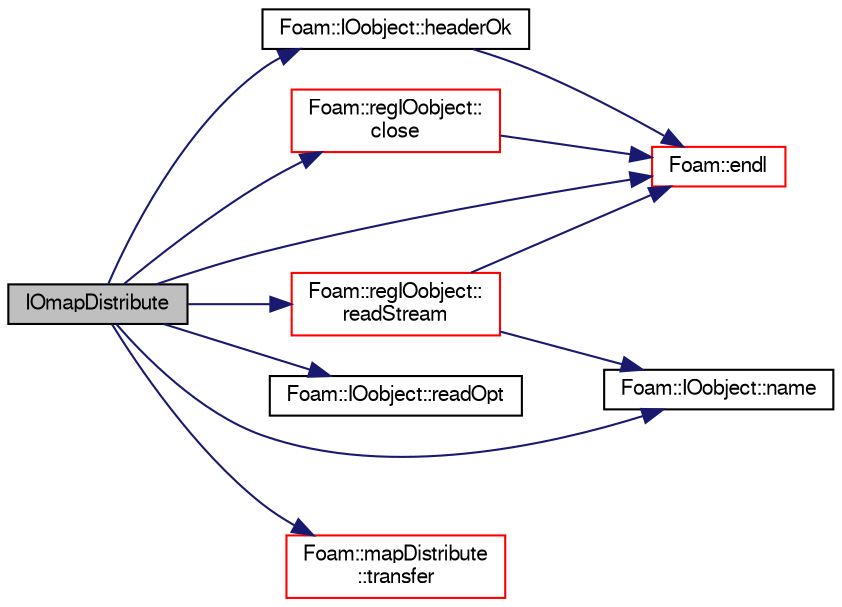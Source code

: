 digraph "IOmapDistribute"
{
  bgcolor="transparent";
  edge [fontname="FreeSans",fontsize="10",labelfontname="FreeSans",labelfontsize="10"];
  node [fontname="FreeSans",fontsize="10",shape=record];
  rankdir="LR";
  Node645 [label="IOmapDistribute",height=0.2,width=0.4,color="black", fillcolor="grey75", style="filled", fontcolor="black"];
  Node645 -> Node646 [color="midnightblue",fontsize="10",style="solid",fontname="FreeSans"];
  Node646 [label="Foam::regIOobject::\lclose",height=0.2,width=0.4,color="red",URL="$a26334.html#a5ae591df94fc66ccb85cbb6565368bca",tooltip="Close Istream. "];
  Node646 -> Node660 [color="midnightblue",fontsize="10",style="solid",fontname="FreeSans"];
  Node660 [label="Foam::endl",height=0.2,width=0.4,color="red",URL="$a21124.html#a2db8fe02a0d3909e9351bb4275b23ce4",tooltip="Add newline and flush stream. "];
  Node645 -> Node660 [color="midnightblue",fontsize="10",style="solid",fontname="FreeSans"];
  Node645 -> Node662 [color="midnightblue",fontsize="10",style="solid",fontname="FreeSans"];
  Node662 [label="Foam::IOobject::headerOk",height=0.2,width=0.4,color="black",URL="$a26142.html#a9d4879c850ce41d945ff77e788de3a23",tooltip="Read and check header info. "];
  Node662 -> Node660 [color="midnightblue",fontsize="10",style="solid",fontname="FreeSans"];
  Node645 -> Node663 [color="midnightblue",fontsize="10",style="solid",fontname="FreeSans"];
  Node663 [label="Foam::IOobject::name",height=0.2,width=0.4,color="black",URL="$a26142.html#acc80e00a8ac919288fb55bd14cc88bf6",tooltip="Return name. "];
  Node645 -> Node664 [color="midnightblue",fontsize="10",style="solid",fontname="FreeSans"];
  Node664 [label="Foam::IOobject::readOpt",height=0.2,width=0.4,color="black",URL="$a26142.html#a81b608e0b8d8e2a8f1bc927cd6076c59"];
  Node645 -> Node665 [color="midnightblue",fontsize="10",style="solid",fontname="FreeSans"];
  Node665 [label="Foam::regIOobject::\lreadStream",height=0.2,width=0.4,color="red",URL="$a26334.html#a1cab0be4cd0a737bfcdd4e43a032d3fd",tooltip="Return Istream and check object type against that given. "];
  Node665 -> Node663 [color="midnightblue",fontsize="10",style="solid",fontname="FreeSans"];
  Node665 -> Node660 [color="midnightblue",fontsize="10",style="solid",fontname="FreeSans"];
  Node645 -> Node962 [color="midnightblue",fontsize="10",style="solid",fontname="FreeSans"];
  Node962 [label="Foam::mapDistribute\l::transfer",height=0.2,width=0.4,color="red",URL="$a27362.html#af64d854813069b200f47b4a3dcba4d9b",tooltip="Transfer the contents of the argument and annul the argument. "];
}
